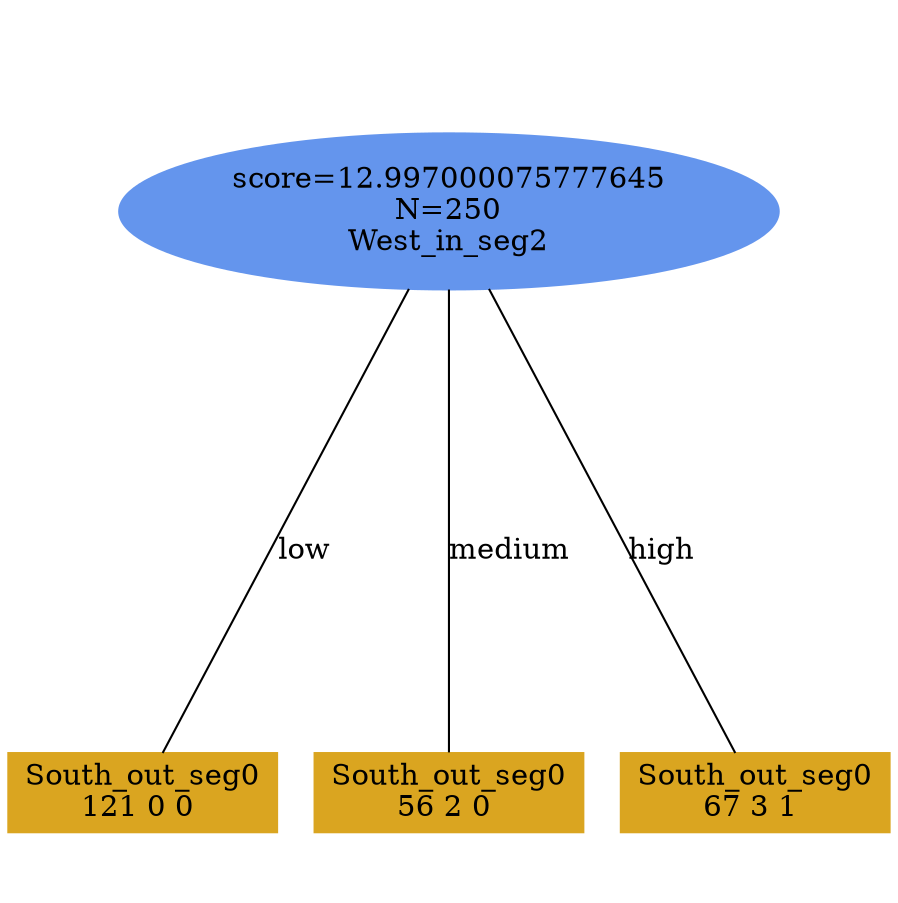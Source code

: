 digraph "DD" {
size = "7.5,10"
ratio=1.0;
center = true;
edge [dir = none];
{ rank = same; node [shape=ellipse, style=filled, color=cornflowerblue];"4327" [label="score=12.997000075777645\nN=250\nWest_in_seg2"];}
{ rank = same; node [shape=box, style=filled, color=goldenrod];"4328" [label="South_out_seg0\n121 0 0 "];}
{ rank = same; node [shape=box, style=filled, color=goldenrod];"4329" [label="South_out_seg0\n56 2 0 "];}
{ rank = same; node [shape=box, style=filled, color=goldenrod];"4330" [label="South_out_seg0\n67 3 1 "];}
"4327" -> "4328" [label = "low"];
"4327" -> "4329" [label = "medium"];
"4327" -> "4330" [label = "high"];

}
